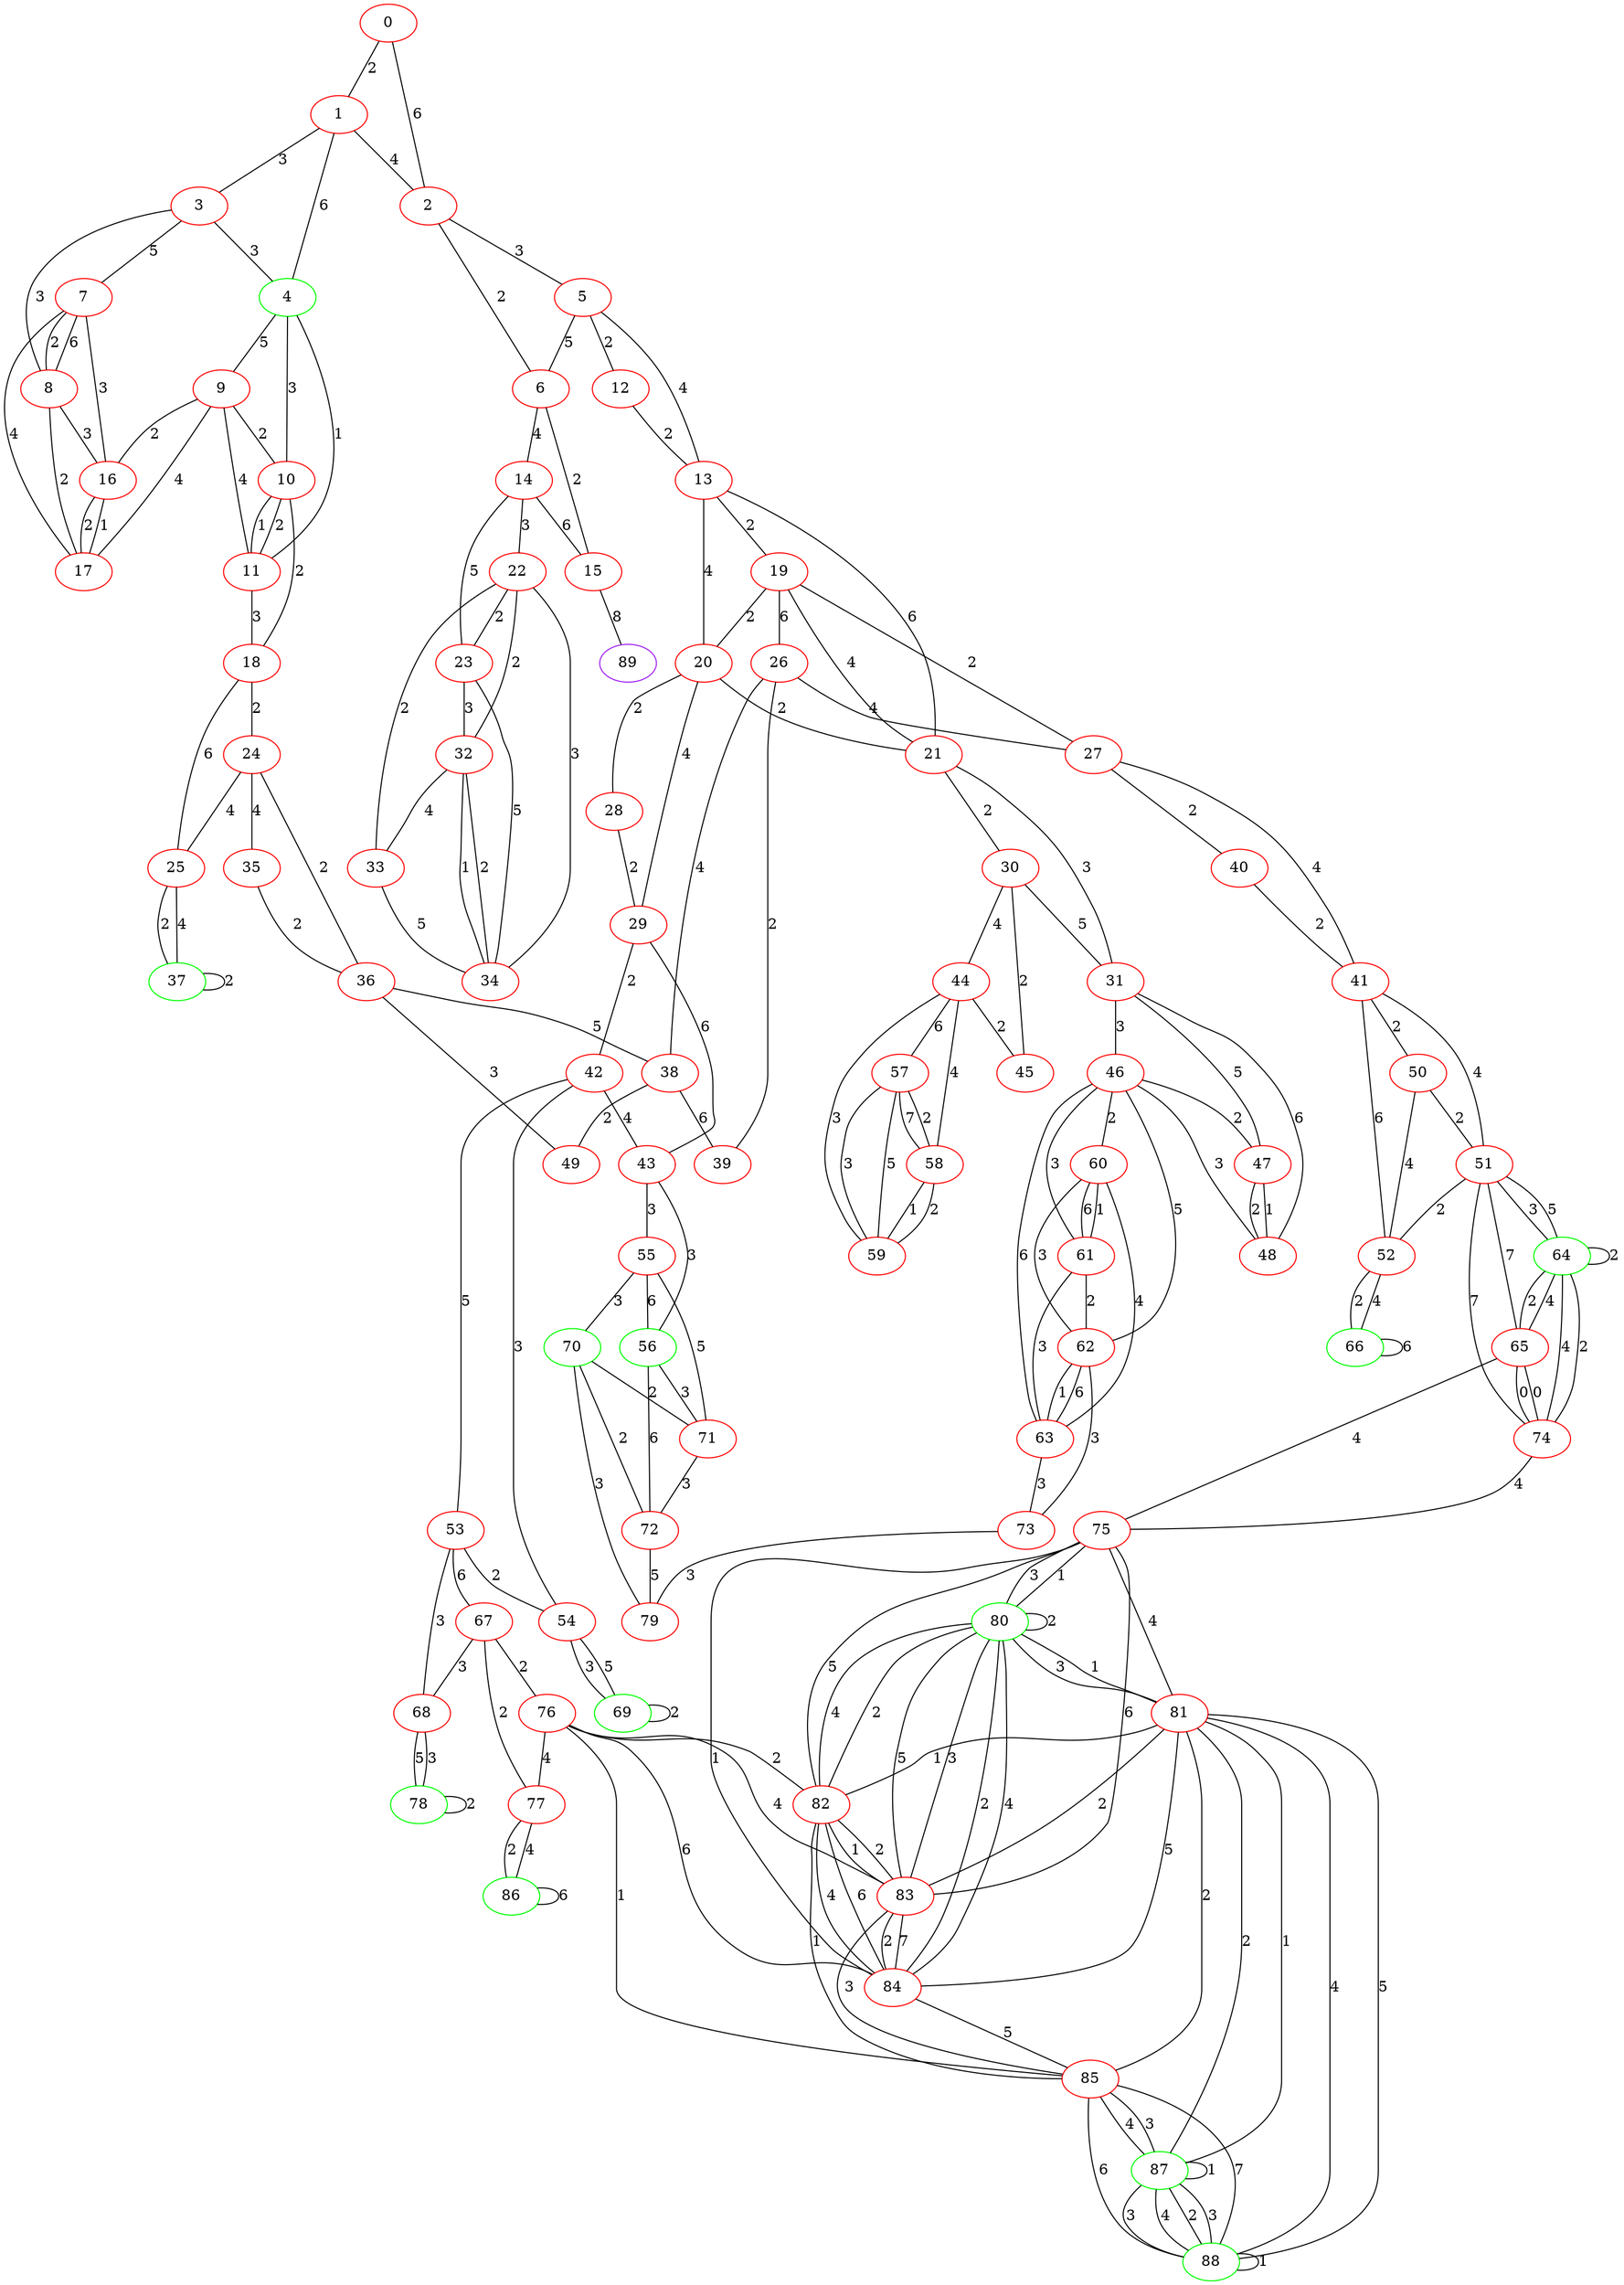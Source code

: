 graph "" {
0 [color=red, weight=1];
1 [color=red, weight=1];
2 [color=red, weight=1];
3 [color=red, weight=1];
4 [color=green, weight=2];
5 [color=red, weight=1];
6 [color=red, weight=1];
7 [color=red, weight=1];
8 [color=red, weight=1];
9 [color=red, weight=1];
10 [color=red, weight=1];
11 [color=red, weight=1];
12 [color=red, weight=1];
13 [color=red, weight=1];
14 [color=red, weight=1];
15 [color=red, weight=1];
16 [color=red, weight=1];
17 [color=red, weight=1];
18 [color=red, weight=1];
19 [color=red, weight=1];
20 [color=red, weight=1];
21 [color=red, weight=1];
22 [color=red, weight=1];
23 [color=red, weight=1];
24 [color=red, weight=1];
25 [color=red, weight=1];
26 [color=red, weight=1];
27 [color=red, weight=1];
28 [color=red, weight=1];
29 [color=red, weight=1];
30 [color=red, weight=1];
31 [color=red, weight=1];
32 [color=red, weight=1];
33 [color=red, weight=1];
34 [color=red, weight=1];
35 [color=red, weight=1];
36 [color=red, weight=1];
37 [color=green, weight=2];
38 [color=red, weight=1];
39 [color=red, weight=1];
40 [color=red, weight=1];
41 [color=red, weight=1];
42 [color=red, weight=1];
43 [color=red, weight=1];
44 [color=red, weight=1];
45 [color=red, weight=1];
46 [color=red, weight=1];
47 [color=red, weight=1];
48 [color=red, weight=1];
49 [color=red, weight=1];
50 [color=red, weight=1];
51 [color=red, weight=1];
52 [color=red, weight=1];
53 [color=red, weight=1];
54 [color=red, weight=1];
55 [color=red, weight=1];
56 [color=green, weight=2];
57 [color=red, weight=1];
58 [color=red, weight=1];
59 [color=red, weight=1];
60 [color=red, weight=1];
61 [color=red, weight=1];
62 [color=red, weight=1];
63 [color=red, weight=1];
64 [color=green, weight=2];
65 [color=red, weight=1];
66 [color=green, weight=2];
67 [color=red, weight=1];
68 [color=red, weight=1];
69 [color=green, weight=2];
70 [color=green, weight=2];
71 [color=red, weight=1];
72 [color=red, weight=1];
73 [color=red, weight=1];
74 [color=red, weight=1];
75 [color=red, weight=1];
76 [color=red, weight=1];
77 [color=red, weight=1];
78 [color=green, weight=2];
79 [color=red, weight=1];
80 [color=green, weight=2];
81 [color=red, weight=1];
82 [color=red, weight=1];
83 [color=red, weight=1];
84 [color=red, weight=1];
85 [color=red, weight=1];
86 [color=green, weight=2];
87 [color=green, weight=2];
88 [color=green, weight=2];
89 [color=purple, weight=4];
0 -- 1  [key=0, label=2];
0 -- 2  [key=0, label=6];
1 -- 2  [key=0, label=4];
1 -- 3  [key=0, label=3];
1 -- 4  [key=0, label=6];
2 -- 5  [key=0, label=3];
2 -- 6  [key=0, label=2];
3 -- 8  [key=0, label=3];
3 -- 4  [key=0, label=3];
3 -- 7  [key=0, label=5];
4 -- 9  [key=0, label=5];
4 -- 10  [key=0, label=3];
4 -- 11  [key=0, label=1];
5 -- 12  [key=0, label=2];
5 -- 13  [key=0, label=4];
5 -- 6  [key=0, label=5];
6 -- 14  [key=0, label=4];
6 -- 15  [key=0, label=2];
7 -- 8  [key=0, label=6];
7 -- 8  [key=1, label=2];
7 -- 16  [key=0, label=3];
7 -- 17  [key=0, label=4];
8 -- 16  [key=0, label=3];
8 -- 17  [key=0, label=2];
9 -- 16  [key=0, label=2];
9 -- 17  [key=0, label=4];
9 -- 10  [key=0, label=2];
9 -- 11  [key=0, label=4];
10 -- 18  [key=0, label=2];
10 -- 11  [key=0, label=2];
10 -- 11  [key=1, label=1];
11 -- 18  [key=0, label=3];
12 -- 13  [key=0, label=2];
13 -- 20  [key=0, label=4];
13 -- 19  [key=0, label=2];
13 -- 21  [key=0, label=6];
14 -- 15  [key=0, label=6];
14 -- 22  [key=0, label=3];
14 -- 23  [key=0, label=5];
15 -- 89  [key=0, label=8];
16 -- 17  [key=0, label=1];
16 -- 17  [key=1, label=2];
18 -- 24  [key=0, label=2];
18 -- 25  [key=0, label=6];
19 -- 26  [key=0, label=6];
19 -- 27  [key=0, label=2];
19 -- 20  [key=0, label=2];
19 -- 21  [key=0, label=4];
20 -- 29  [key=0, label=4];
20 -- 28  [key=0, label=2];
20 -- 21  [key=0, label=2];
21 -- 30  [key=0, label=2];
21 -- 31  [key=0, label=3];
22 -- 32  [key=0, label=2];
22 -- 33  [key=0, label=2];
22 -- 34  [key=0, label=3];
22 -- 23  [key=0, label=2];
23 -- 32  [key=0, label=3];
23 -- 34  [key=0, label=5];
24 -- 25  [key=0, label=4];
24 -- 35  [key=0, label=4];
24 -- 36  [key=0, label=2];
25 -- 37  [key=0, label=2];
25 -- 37  [key=1, label=4];
26 -- 27  [key=0, label=4];
26 -- 38  [key=0, label=4];
26 -- 39  [key=0, label=2];
27 -- 40  [key=0, label=2];
27 -- 41  [key=0, label=4];
28 -- 29  [key=0, label=2];
29 -- 42  [key=0, label=2];
29 -- 43  [key=0, label=6];
30 -- 45  [key=0, label=2];
30 -- 44  [key=0, label=4];
30 -- 31  [key=0, label=5];
31 -- 48  [key=0, label=6];
31 -- 46  [key=0, label=3];
31 -- 47  [key=0, label=5];
32 -- 33  [key=0, label=4];
32 -- 34  [key=0, label=2];
32 -- 34  [key=1, label=1];
33 -- 34  [key=0, label=5];
35 -- 36  [key=0, label=2];
36 -- 49  [key=0, label=3];
36 -- 38  [key=0, label=5];
37 -- 37  [key=0, label=2];
38 -- 49  [key=0, label=2];
38 -- 39  [key=0, label=6];
40 -- 41  [key=0, label=2];
41 -- 51  [key=0, label=4];
41 -- 50  [key=0, label=2];
41 -- 52  [key=0, label=6];
42 -- 43  [key=0, label=4];
42 -- 54  [key=0, label=3];
42 -- 53  [key=0, label=5];
43 -- 56  [key=0, label=3];
43 -- 55  [key=0, label=3];
44 -- 57  [key=0, label=6];
44 -- 58  [key=0, label=4];
44 -- 59  [key=0, label=3];
44 -- 45  [key=0, label=2];
46 -- 47  [key=0, label=2];
46 -- 48  [key=0, label=3];
46 -- 63  [key=0, label=6];
46 -- 60  [key=0, label=2];
46 -- 61  [key=0, label=3];
46 -- 62  [key=0, label=5];
47 -- 48  [key=0, label=2];
47 -- 48  [key=1, label=1];
50 -- 51  [key=0, label=2];
50 -- 52  [key=0, label=4];
51 -- 64  [key=0, label=3];
51 -- 64  [key=1, label=5];
51 -- 65  [key=0, label=7];
51 -- 74  [key=0, label=7];
51 -- 52  [key=0, label=2];
52 -- 66  [key=0, label=2];
52 -- 66  [key=1, label=4];
53 -- 67  [key=0, label=6];
53 -- 68  [key=0, label=3];
53 -- 54  [key=0, label=2];
54 -- 69  [key=0, label=3];
54 -- 69  [key=1, label=5];
55 -- 56  [key=0, label=6];
55 -- 70  [key=0, label=3];
55 -- 71  [key=0, label=5];
56 -- 72  [key=0, label=6];
56 -- 71  [key=0, label=3];
57 -- 58  [key=0, label=2];
57 -- 58  [key=1, label=7];
57 -- 59  [key=0, label=3];
57 -- 59  [key=1, label=5];
58 -- 59  [key=0, label=1];
58 -- 59  [key=1, label=2];
60 -- 62  [key=0, label=3];
60 -- 61  [key=0, label=1];
60 -- 61  [key=1, label=6];
60 -- 63  [key=0, label=4];
61 -- 62  [key=0, label=2];
61 -- 63  [key=0, label=3];
62 -- 73  [key=0, label=3];
62 -- 63  [key=0, label=1];
62 -- 63  [key=1, label=6];
63 -- 73  [key=0, label=3];
64 -- 64  [key=0, label=2];
64 -- 65  [key=0, label=4];
64 -- 65  [key=1, label=2];
64 -- 74  [key=0, label=4];
64 -- 74  [key=1, label=2];
65 -- 75  [key=0, label=4];
65 -- 74  [key=0, label=0];
65 -- 74  [key=1, label=0];
66 -- 66  [key=0, label=6];
67 -- 76  [key=0, label=2];
67 -- 68  [key=0, label=3];
67 -- 77  [key=0, label=2];
68 -- 78  [key=0, label=3];
68 -- 78  [key=1, label=5];
69 -- 69  [key=0, label=2];
70 -- 72  [key=0, label=2];
70 -- 79  [key=0, label=3];
70 -- 71  [key=0, label=2];
71 -- 72  [key=0, label=3];
72 -- 79  [key=0, label=5];
73 -- 79  [key=0, label=3];
74 -- 75  [key=0, label=4];
75 -- 80  [key=0, label=1];
75 -- 80  [key=1, label=3];
75 -- 81  [key=0, label=4];
75 -- 82  [key=0, label=5];
75 -- 83  [key=0, label=6];
75 -- 84  [key=0, label=1];
76 -- 77  [key=0, label=4];
76 -- 82  [key=0, label=2];
76 -- 83  [key=0, label=4];
76 -- 84  [key=0, label=6];
76 -- 85  [key=0, label=1];
77 -- 86  [key=0, label=2];
77 -- 86  [key=1, label=4];
78 -- 78  [key=0, label=2];
80 -- 80  [key=0, label=2];
80 -- 81  [key=0, label=3];
80 -- 81  [key=1, label=1];
80 -- 82  [key=0, label=4];
80 -- 82  [key=1, label=2];
80 -- 83  [key=0, label=5];
80 -- 83  [key=1, label=3];
80 -- 84  [key=0, label=2];
80 -- 84  [key=1, label=4];
81 -- 82  [key=0, label=1];
81 -- 83  [key=0, label=2];
81 -- 84  [key=0, label=5];
81 -- 85  [key=0, label=2];
81 -- 87  [key=0, label=1];
81 -- 87  [key=1, label=2];
81 -- 88  [key=0, label=4];
81 -- 88  [key=1, label=5];
82 -- 83  [key=0, label=1];
82 -- 83  [key=1, label=2];
82 -- 84  [key=0, label=6];
82 -- 84  [key=1, label=4];
82 -- 85  [key=0, label=1];
83 -- 84  [key=0, label=7];
83 -- 84  [key=1, label=2];
83 -- 85  [key=0, label=3];
84 -- 85  [key=0, label=5];
85 -- 87  [key=0, label=3];
85 -- 87  [key=1, label=4];
85 -- 88  [key=0, label=6];
85 -- 88  [key=1, label=7];
86 -- 86  [key=0, label=6];
87 -- 88  [key=0, label=3];
87 -- 88  [key=1, label=4];
87 -- 88  [key=2, label=2];
87 -- 88  [key=3, label=3];
87 -- 87  [key=0, label=1];
88 -- 88  [key=0, label=1];
}

